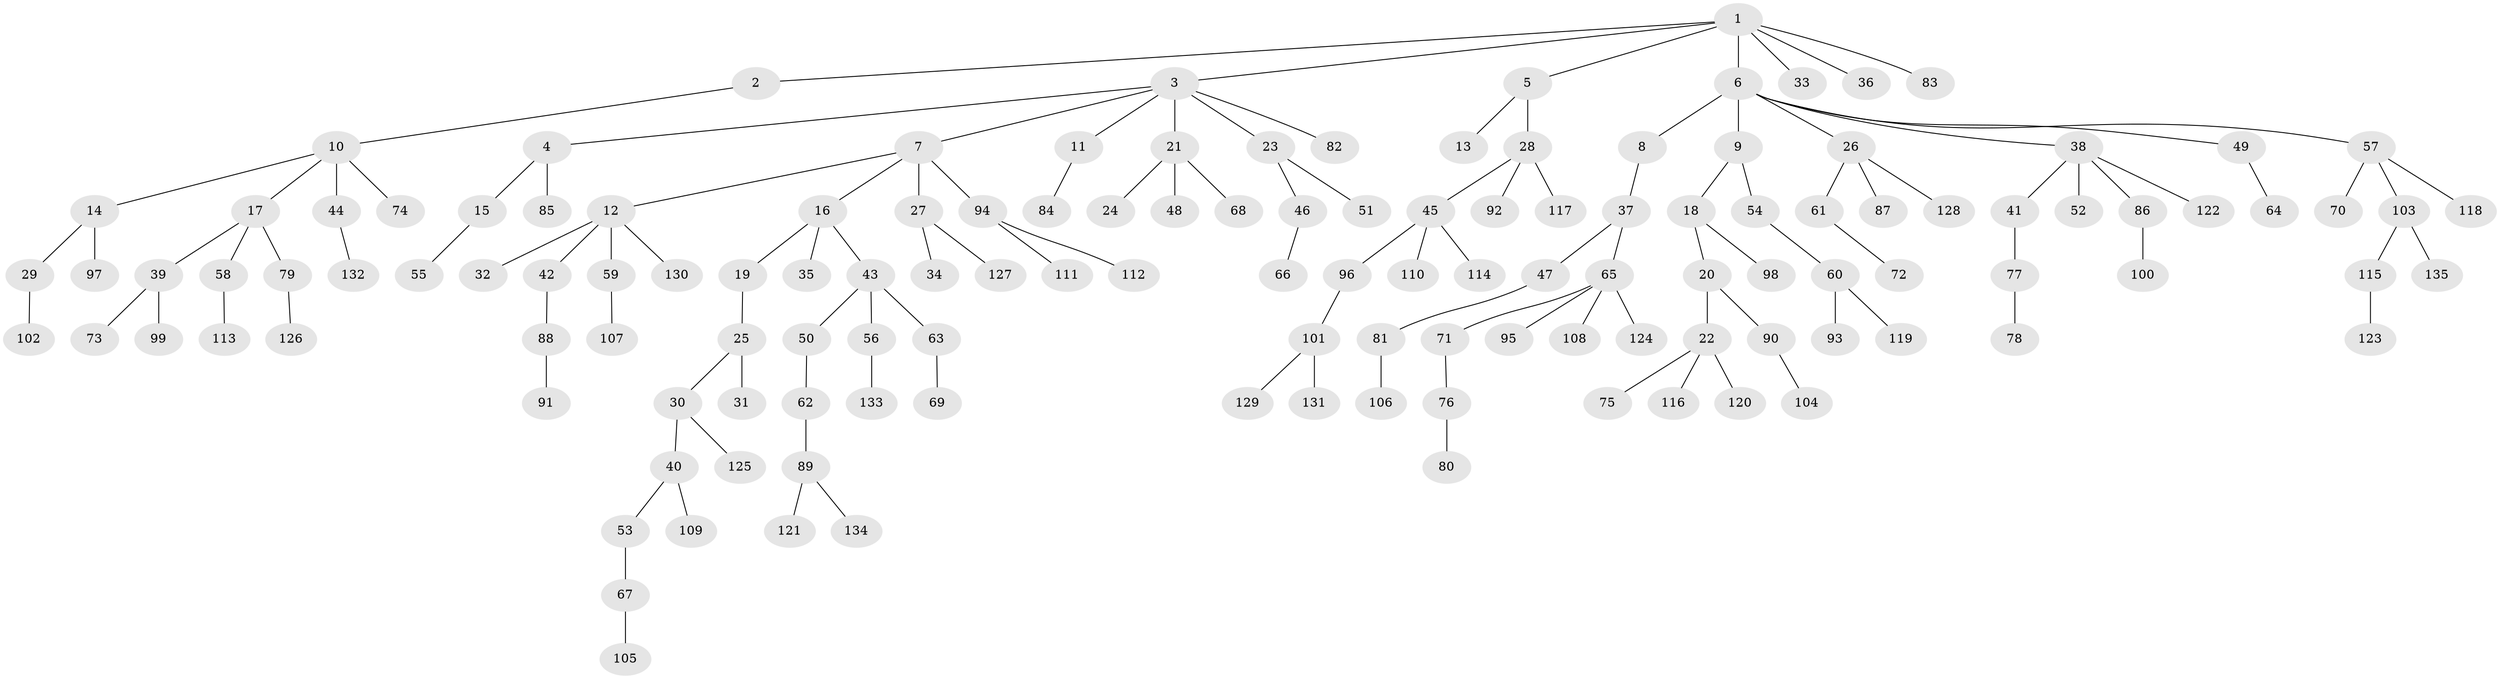 // coarse degree distribution, {2: 0.16666666666666666, 1: 0.7222222222222222, 4: 0.09259259259259259, 29: 0.018518518518518517}
// Generated by graph-tools (version 1.1) at 2025/56/03/04/25 21:56:19]
// undirected, 135 vertices, 134 edges
graph export_dot {
graph [start="1"]
  node [color=gray90,style=filled];
  1;
  2;
  3;
  4;
  5;
  6;
  7;
  8;
  9;
  10;
  11;
  12;
  13;
  14;
  15;
  16;
  17;
  18;
  19;
  20;
  21;
  22;
  23;
  24;
  25;
  26;
  27;
  28;
  29;
  30;
  31;
  32;
  33;
  34;
  35;
  36;
  37;
  38;
  39;
  40;
  41;
  42;
  43;
  44;
  45;
  46;
  47;
  48;
  49;
  50;
  51;
  52;
  53;
  54;
  55;
  56;
  57;
  58;
  59;
  60;
  61;
  62;
  63;
  64;
  65;
  66;
  67;
  68;
  69;
  70;
  71;
  72;
  73;
  74;
  75;
  76;
  77;
  78;
  79;
  80;
  81;
  82;
  83;
  84;
  85;
  86;
  87;
  88;
  89;
  90;
  91;
  92;
  93;
  94;
  95;
  96;
  97;
  98;
  99;
  100;
  101;
  102;
  103;
  104;
  105;
  106;
  107;
  108;
  109;
  110;
  111;
  112;
  113;
  114;
  115;
  116;
  117;
  118;
  119;
  120;
  121;
  122;
  123;
  124;
  125;
  126;
  127;
  128;
  129;
  130;
  131;
  132;
  133;
  134;
  135;
  1 -- 2;
  1 -- 3;
  1 -- 5;
  1 -- 6;
  1 -- 33;
  1 -- 36;
  1 -- 83;
  2 -- 10;
  3 -- 4;
  3 -- 7;
  3 -- 11;
  3 -- 21;
  3 -- 23;
  3 -- 82;
  4 -- 15;
  4 -- 85;
  5 -- 13;
  5 -- 28;
  6 -- 8;
  6 -- 9;
  6 -- 26;
  6 -- 38;
  6 -- 49;
  6 -- 57;
  7 -- 12;
  7 -- 16;
  7 -- 27;
  7 -- 94;
  8 -- 37;
  9 -- 18;
  9 -- 54;
  10 -- 14;
  10 -- 17;
  10 -- 44;
  10 -- 74;
  11 -- 84;
  12 -- 32;
  12 -- 42;
  12 -- 59;
  12 -- 130;
  14 -- 29;
  14 -- 97;
  15 -- 55;
  16 -- 19;
  16 -- 35;
  16 -- 43;
  17 -- 39;
  17 -- 58;
  17 -- 79;
  18 -- 20;
  18 -- 98;
  19 -- 25;
  20 -- 22;
  20 -- 90;
  21 -- 24;
  21 -- 48;
  21 -- 68;
  22 -- 75;
  22 -- 116;
  22 -- 120;
  23 -- 46;
  23 -- 51;
  25 -- 30;
  25 -- 31;
  26 -- 61;
  26 -- 87;
  26 -- 128;
  27 -- 34;
  27 -- 127;
  28 -- 45;
  28 -- 92;
  28 -- 117;
  29 -- 102;
  30 -- 40;
  30 -- 125;
  37 -- 47;
  37 -- 65;
  38 -- 41;
  38 -- 52;
  38 -- 86;
  38 -- 122;
  39 -- 73;
  39 -- 99;
  40 -- 53;
  40 -- 109;
  41 -- 77;
  42 -- 88;
  43 -- 50;
  43 -- 56;
  43 -- 63;
  44 -- 132;
  45 -- 96;
  45 -- 110;
  45 -- 114;
  46 -- 66;
  47 -- 81;
  49 -- 64;
  50 -- 62;
  53 -- 67;
  54 -- 60;
  56 -- 133;
  57 -- 70;
  57 -- 103;
  57 -- 118;
  58 -- 113;
  59 -- 107;
  60 -- 93;
  60 -- 119;
  61 -- 72;
  62 -- 89;
  63 -- 69;
  65 -- 71;
  65 -- 95;
  65 -- 108;
  65 -- 124;
  67 -- 105;
  71 -- 76;
  76 -- 80;
  77 -- 78;
  79 -- 126;
  81 -- 106;
  86 -- 100;
  88 -- 91;
  89 -- 121;
  89 -- 134;
  90 -- 104;
  94 -- 111;
  94 -- 112;
  96 -- 101;
  101 -- 129;
  101 -- 131;
  103 -- 115;
  103 -- 135;
  115 -- 123;
}
